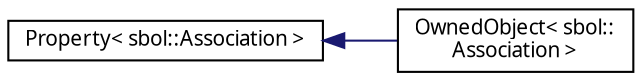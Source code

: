digraph "Graphical Class Hierarchy"
{
  edge [fontname="FreeSans.ttf",fontsize="10",labelfontname="FreeSans.ttf",labelfontsize="10"];
  node [fontname="FreeSans.ttf",fontsize="10",shape=record];
  rankdir="LR";
  Node0 [label="Property\< sbol::Association \>",height=0.2,width=0.4,color="black", fillcolor="white", style="filled",URL="$classsbol_1_1_property.html"];
  Node0 -> Node1 [dir="back",color="midnightblue",fontsize="10",style="solid",fontname="FreeSans.ttf"];
  Node1 [label="OwnedObject\< sbol::\lAssociation \>",height=0.2,width=0.4,color="black", fillcolor="white", style="filled",URL="$classsbol_1_1_owned_object.html"];
}
